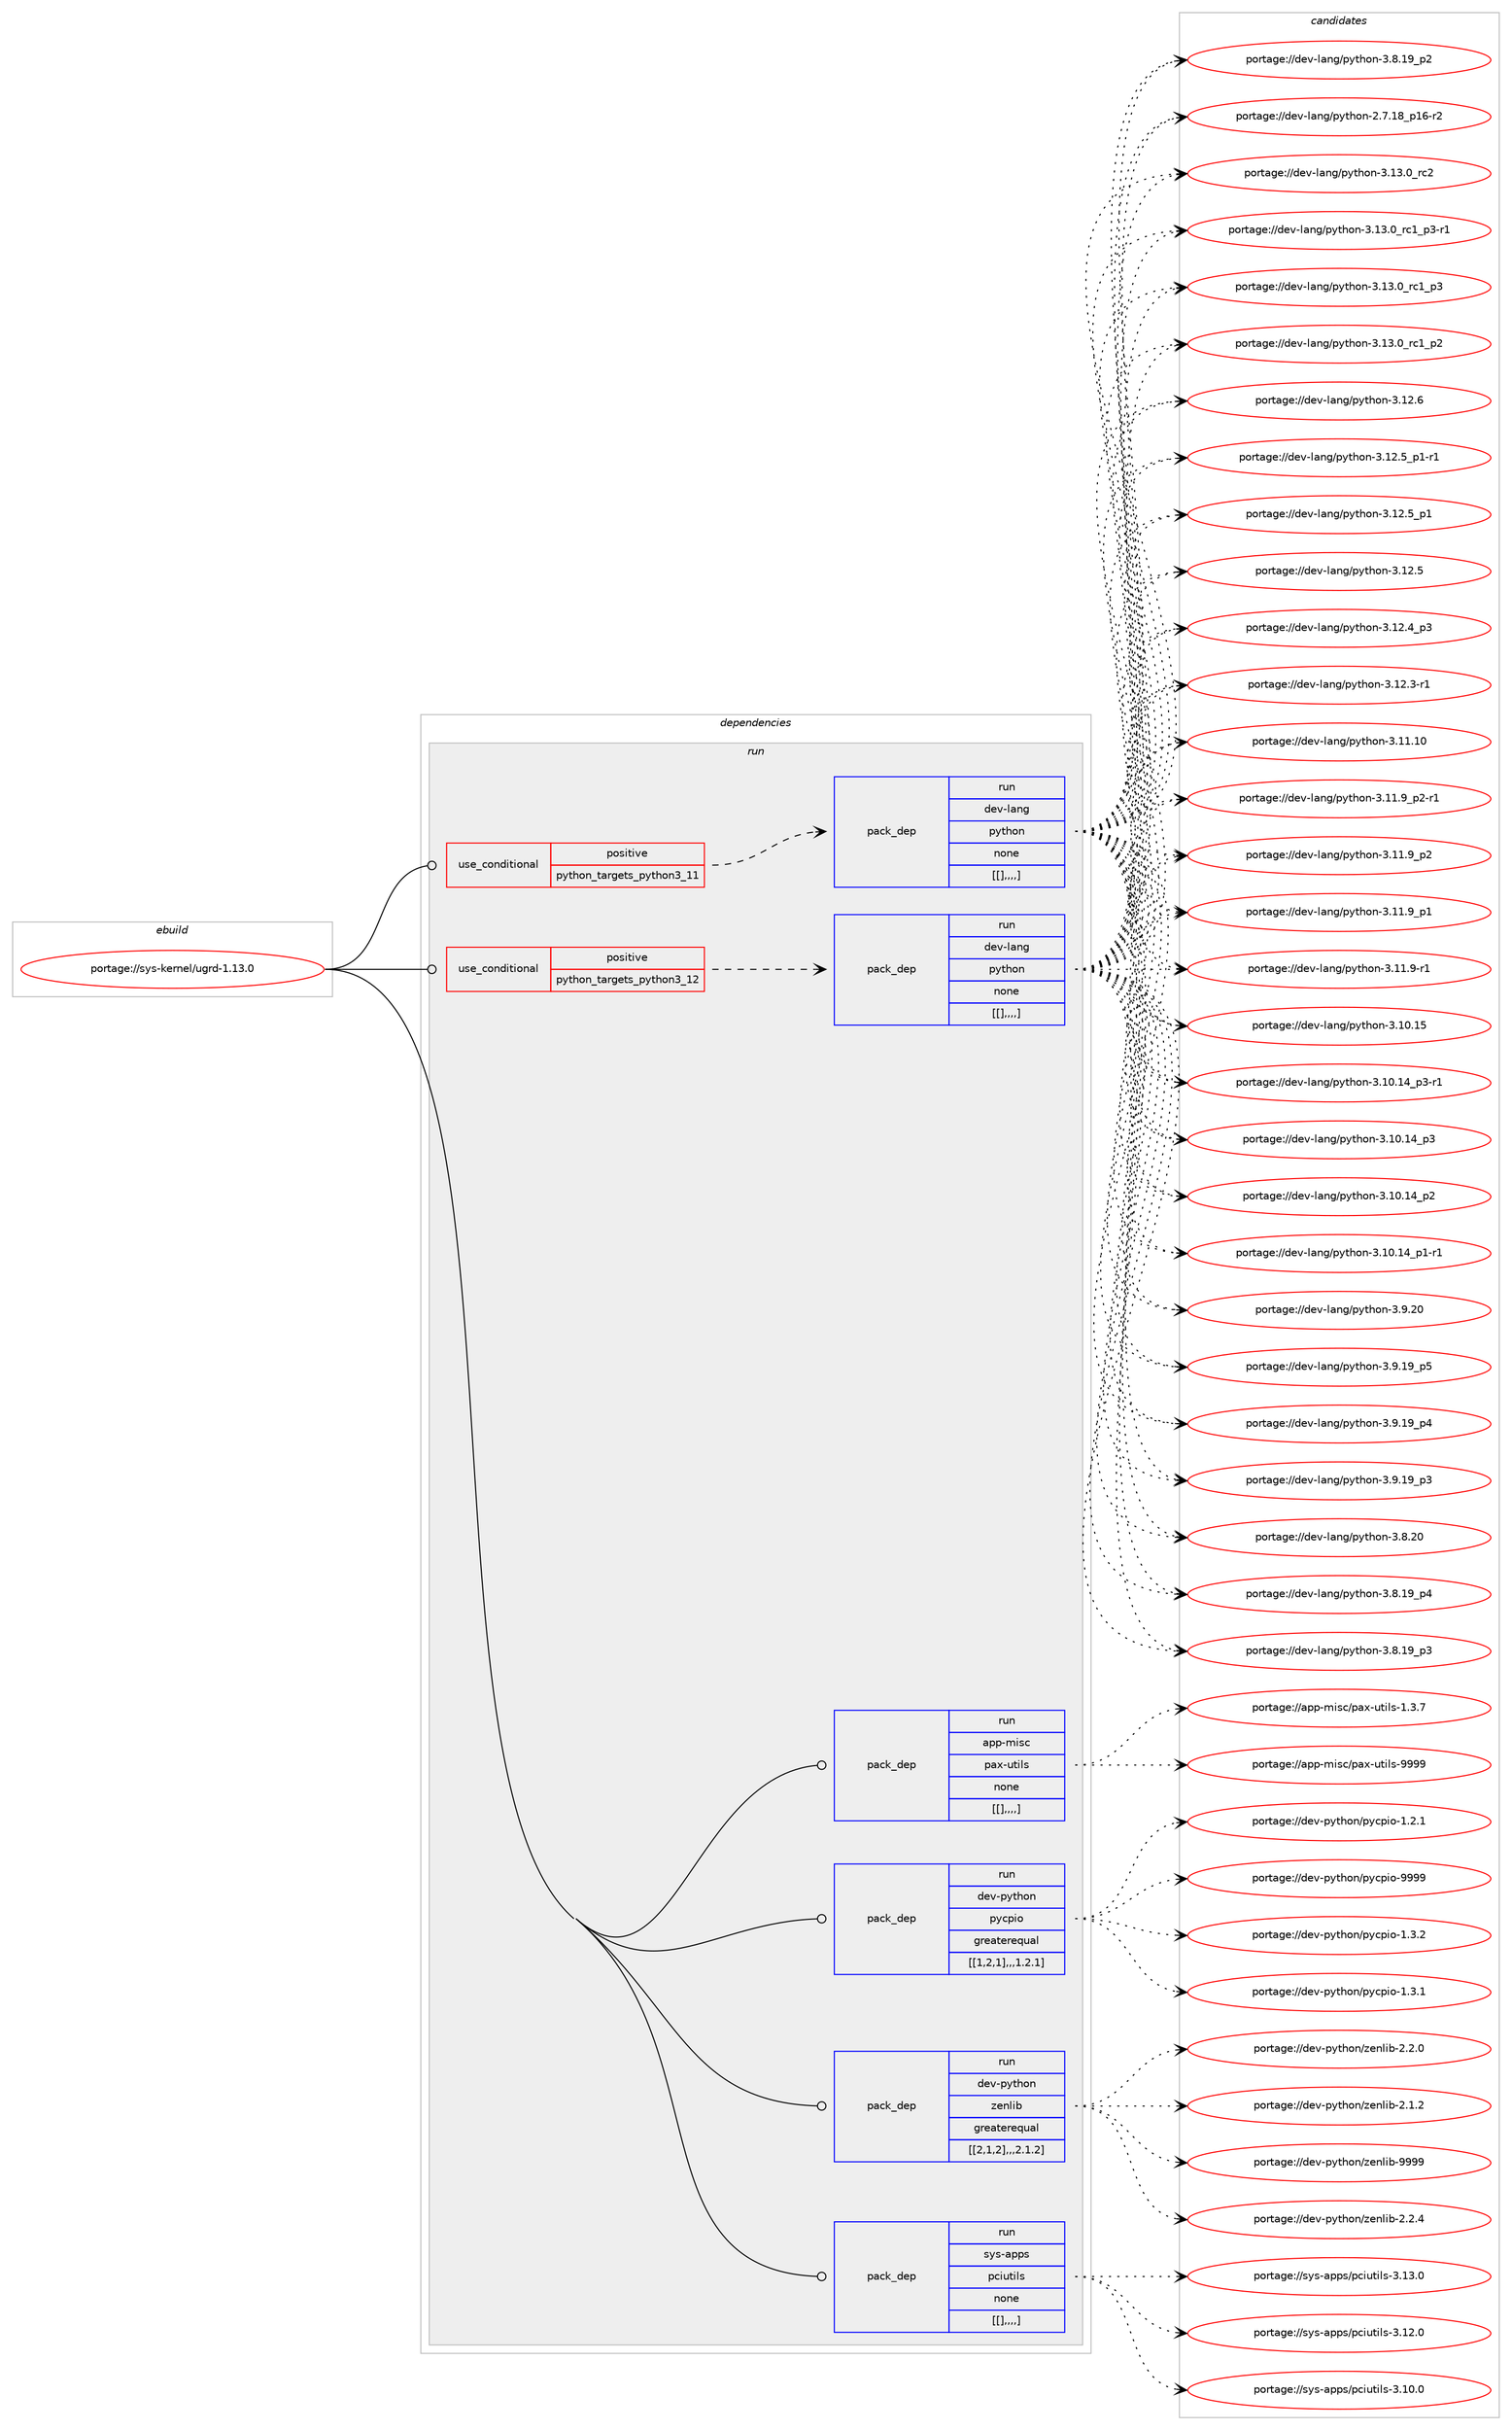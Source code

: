 digraph prolog {

# *************
# Graph options
# *************

newrank=true;
concentrate=true;
compound=true;
graph [rankdir=LR,fontname=Helvetica,fontsize=10,ranksep=1.5];#, ranksep=2.5, nodesep=0.2];
edge  [arrowhead=vee];
node  [fontname=Helvetica,fontsize=10];

# **********
# The ebuild
# **********

subgraph cluster_leftcol {
color=gray;
label=<<i>ebuild</i>>;
id [label="portage://sys-kernel/ugrd-1.13.0", color=red, width=4, href="../sys-kernel/ugrd-1.13.0.svg"];
}

# ****************
# The dependencies
# ****************

subgraph cluster_midcol {
color=gray;
label=<<i>dependencies</i>>;
subgraph cluster_compile {
fillcolor="#eeeeee";
style=filled;
label=<<i>compile</i>>;
}
subgraph cluster_compileandrun {
fillcolor="#eeeeee";
style=filled;
label=<<i>compile and run</i>>;
}
subgraph cluster_run {
fillcolor="#eeeeee";
style=filled;
label=<<i>run</i>>;
subgraph cond121587 {
dependency457441 [label=<<TABLE BORDER="0" CELLBORDER="1" CELLSPACING="0" CELLPADDING="4"><TR><TD ROWSPAN="3" CELLPADDING="10">use_conditional</TD></TR><TR><TD>positive</TD></TR><TR><TD>python_targets_python3_11</TD></TR></TABLE>>, shape=none, color=red];
subgraph pack332737 {
dependency457442 [label=<<TABLE BORDER="0" CELLBORDER="1" CELLSPACING="0" CELLPADDING="4" WIDTH="220"><TR><TD ROWSPAN="6" CELLPADDING="30">pack_dep</TD></TR><TR><TD WIDTH="110">run</TD></TR><TR><TD>dev-lang</TD></TR><TR><TD>python</TD></TR><TR><TD>none</TD></TR><TR><TD>[[],,,,]</TD></TR></TABLE>>, shape=none, color=blue];
}
dependency457441:e -> dependency457442:w [weight=20,style="dashed",arrowhead="vee"];
}
id:e -> dependency457441:w [weight=20,style="solid",arrowhead="odot"];
subgraph cond121588 {
dependency457443 [label=<<TABLE BORDER="0" CELLBORDER="1" CELLSPACING="0" CELLPADDING="4"><TR><TD ROWSPAN="3" CELLPADDING="10">use_conditional</TD></TR><TR><TD>positive</TD></TR><TR><TD>python_targets_python3_12</TD></TR></TABLE>>, shape=none, color=red];
subgraph pack332738 {
dependency457444 [label=<<TABLE BORDER="0" CELLBORDER="1" CELLSPACING="0" CELLPADDING="4" WIDTH="220"><TR><TD ROWSPAN="6" CELLPADDING="30">pack_dep</TD></TR><TR><TD WIDTH="110">run</TD></TR><TR><TD>dev-lang</TD></TR><TR><TD>python</TD></TR><TR><TD>none</TD></TR><TR><TD>[[],,,,]</TD></TR></TABLE>>, shape=none, color=blue];
}
dependency457443:e -> dependency457444:w [weight=20,style="dashed",arrowhead="vee"];
}
id:e -> dependency457443:w [weight=20,style="solid",arrowhead="odot"];
subgraph pack332739 {
dependency457445 [label=<<TABLE BORDER="0" CELLBORDER="1" CELLSPACING="0" CELLPADDING="4" WIDTH="220"><TR><TD ROWSPAN="6" CELLPADDING="30">pack_dep</TD></TR><TR><TD WIDTH="110">run</TD></TR><TR><TD>app-misc</TD></TR><TR><TD>pax-utils</TD></TR><TR><TD>none</TD></TR><TR><TD>[[],,,,]</TD></TR></TABLE>>, shape=none, color=blue];
}
id:e -> dependency457445:w [weight=20,style="solid",arrowhead="odot"];
subgraph pack332740 {
dependency457446 [label=<<TABLE BORDER="0" CELLBORDER="1" CELLSPACING="0" CELLPADDING="4" WIDTH="220"><TR><TD ROWSPAN="6" CELLPADDING="30">pack_dep</TD></TR><TR><TD WIDTH="110">run</TD></TR><TR><TD>dev-python</TD></TR><TR><TD>pycpio</TD></TR><TR><TD>greaterequal</TD></TR><TR><TD>[[1,2,1],,,1.2.1]</TD></TR></TABLE>>, shape=none, color=blue];
}
id:e -> dependency457446:w [weight=20,style="solid",arrowhead="odot"];
subgraph pack332741 {
dependency457447 [label=<<TABLE BORDER="0" CELLBORDER="1" CELLSPACING="0" CELLPADDING="4" WIDTH="220"><TR><TD ROWSPAN="6" CELLPADDING="30">pack_dep</TD></TR><TR><TD WIDTH="110">run</TD></TR><TR><TD>dev-python</TD></TR><TR><TD>zenlib</TD></TR><TR><TD>greaterequal</TD></TR><TR><TD>[[2,1,2],,,2.1.2]</TD></TR></TABLE>>, shape=none, color=blue];
}
id:e -> dependency457447:w [weight=20,style="solid",arrowhead="odot"];
subgraph pack332742 {
dependency457448 [label=<<TABLE BORDER="0" CELLBORDER="1" CELLSPACING="0" CELLPADDING="4" WIDTH="220"><TR><TD ROWSPAN="6" CELLPADDING="30">pack_dep</TD></TR><TR><TD WIDTH="110">run</TD></TR><TR><TD>sys-apps</TD></TR><TR><TD>pciutils</TD></TR><TR><TD>none</TD></TR><TR><TD>[[],,,,]</TD></TR></TABLE>>, shape=none, color=blue];
}
id:e -> dependency457448:w [weight=20,style="solid",arrowhead="odot"];
}
}

# **************
# The candidates
# **************

subgraph cluster_choices {
rank=same;
color=gray;
label=<<i>candidates</i>>;

subgraph choice332737 {
color=black;
nodesep=1;
choice10010111845108971101034711212111610411111045514649514648951149950 [label="portage://dev-lang/python-3.13.0_rc2", color=red, width=4,href="../dev-lang/python-3.13.0_rc2.svg"];
choice1001011184510897110103471121211161041111104551464951464895114994995112514511449 [label="portage://dev-lang/python-3.13.0_rc1_p3-r1", color=red, width=4,href="../dev-lang/python-3.13.0_rc1_p3-r1.svg"];
choice100101118451089711010347112121116104111110455146495146489511499499511251 [label="portage://dev-lang/python-3.13.0_rc1_p3", color=red, width=4,href="../dev-lang/python-3.13.0_rc1_p3.svg"];
choice100101118451089711010347112121116104111110455146495146489511499499511250 [label="portage://dev-lang/python-3.13.0_rc1_p2", color=red, width=4,href="../dev-lang/python-3.13.0_rc1_p2.svg"];
choice10010111845108971101034711212111610411111045514649504654 [label="portage://dev-lang/python-3.12.6", color=red, width=4,href="../dev-lang/python-3.12.6.svg"];
choice1001011184510897110103471121211161041111104551464950465395112494511449 [label="portage://dev-lang/python-3.12.5_p1-r1", color=red, width=4,href="../dev-lang/python-3.12.5_p1-r1.svg"];
choice100101118451089711010347112121116104111110455146495046539511249 [label="portage://dev-lang/python-3.12.5_p1", color=red, width=4,href="../dev-lang/python-3.12.5_p1.svg"];
choice10010111845108971101034711212111610411111045514649504653 [label="portage://dev-lang/python-3.12.5", color=red, width=4,href="../dev-lang/python-3.12.5.svg"];
choice100101118451089711010347112121116104111110455146495046529511251 [label="portage://dev-lang/python-3.12.4_p3", color=red, width=4,href="../dev-lang/python-3.12.4_p3.svg"];
choice100101118451089711010347112121116104111110455146495046514511449 [label="portage://dev-lang/python-3.12.3-r1", color=red, width=4,href="../dev-lang/python-3.12.3-r1.svg"];
choice1001011184510897110103471121211161041111104551464949464948 [label="portage://dev-lang/python-3.11.10", color=red, width=4,href="../dev-lang/python-3.11.10.svg"];
choice1001011184510897110103471121211161041111104551464949465795112504511449 [label="portage://dev-lang/python-3.11.9_p2-r1", color=red, width=4,href="../dev-lang/python-3.11.9_p2-r1.svg"];
choice100101118451089711010347112121116104111110455146494946579511250 [label="portage://dev-lang/python-3.11.9_p2", color=red, width=4,href="../dev-lang/python-3.11.9_p2.svg"];
choice100101118451089711010347112121116104111110455146494946579511249 [label="portage://dev-lang/python-3.11.9_p1", color=red, width=4,href="../dev-lang/python-3.11.9_p1.svg"];
choice100101118451089711010347112121116104111110455146494946574511449 [label="portage://dev-lang/python-3.11.9-r1", color=red, width=4,href="../dev-lang/python-3.11.9-r1.svg"];
choice1001011184510897110103471121211161041111104551464948464953 [label="portage://dev-lang/python-3.10.15", color=red, width=4,href="../dev-lang/python-3.10.15.svg"];
choice100101118451089711010347112121116104111110455146494846495295112514511449 [label="portage://dev-lang/python-3.10.14_p3-r1", color=red, width=4,href="../dev-lang/python-3.10.14_p3-r1.svg"];
choice10010111845108971101034711212111610411111045514649484649529511251 [label="portage://dev-lang/python-3.10.14_p3", color=red, width=4,href="../dev-lang/python-3.10.14_p3.svg"];
choice10010111845108971101034711212111610411111045514649484649529511250 [label="portage://dev-lang/python-3.10.14_p2", color=red, width=4,href="../dev-lang/python-3.10.14_p2.svg"];
choice100101118451089711010347112121116104111110455146494846495295112494511449 [label="portage://dev-lang/python-3.10.14_p1-r1", color=red, width=4,href="../dev-lang/python-3.10.14_p1-r1.svg"];
choice10010111845108971101034711212111610411111045514657465048 [label="portage://dev-lang/python-3.9.20", color=red, width=4,href="../dev-lang/python-3.9.20.svg"];
choice100101118451089711010347112121116104111110455146574649579511253 [label="portage://dev-lang/python-3.9.19_p5", color=red, width=4,href="../dev-lang/python-3.9.19_p5.svg"];
choice100101118451089711010347112121116104111110455146574649579511252 [label="portage://dev-lang/python-3.9.19_p4", color=red, width=4,href="../dev-lang/python-3.9.19_p4.svg"];
choice100101118451089711010347112121116104111110455146574649579511251 [label="portage://dev-lang/python-3.9.19_p3", color=red, width=4,href="../dev-lang/python-3.9.19_p3.svg"];
choice10010111845108971101034711212111610411111045514656465048 [label="portage://dev-lang/python-3.8.20", color=red, width=4,href="../dev-lang/python-3.8.20.svg"];
choice100101118451089711010347112121116104111110455146564649579511252 [label="portage://dev-lang/python-3.8.19_p4", color=red, width=4,href="../dev-lang/python-3.8.19_p4.svg"];
choice100101118451089711010347112121116104111110455146564649579511251 [label="portage://dev-lang/python-3.8.19_p3", color=red, width=4,href="../dev-lang/python-3.8.19_p3.svg"];
choice100101118451089711010347112121116104111110455146564649579511250 [label="portage://dev-lang/python-3.8.19_p2", color=red, width=4,href="../dev-lang/python-3.8.19_p2.svg"];
choice100101118451089711010347112121116104111110455046554649569511249544511450 [label="portage://dev-lang/python-2.7.18_p16-r2", color=red, width=4,href="../dev-lang/python-2.7.18_p16-r2.svg"];
dependency457442:e -> choice10010111845108971101034711212111610411111045514649514648951149950:w [style=dotted,weight="100"];
dependency457442:e -> choice1001011184510897110103471121211161041111104551464951464895114994995112514511449:w [style=dotted,weight="100"];
dependency457442:e -> choice100101118451089711010347112121116104111110455146495146489511499499511251:w [style=dotted,weight="100"];
dependency457442:e -> choice100101118451089711010347112121116104111110455146495146489511499499511250:w [style=dotted,weight="100"];
dependency457442:e -> choice10010111845108971101034711212111610411111045514649504654:w [style=dotted,weight="100"];
dependency457442:e -> choice1001011184510897110103471121211161041111104551464950465395112494511449:w [style=dotted,weight="100"];
dependency457442:e -> choice100101118451089711010347112121116104111110455146495046539511249:w [style=dotted,weight="100"];
dependency457442:e -> choice10010111845108971101034711212111610411111045514649504653:w [style=dotted,weight="100"];
dependency457442:e -> choice100101118451089711010347112121116104111110455146495046529511251:w [style=dotted,weight="100"];
dependency457442:e -> choice100101118451089711010347112121116104111110455146495046514511449:w [style=dotted,weight="100"];
dependency457442:e -> choice1001011184510897110103471121211161041111104551464949464948:w [style=dotted,weight="100"];
dependency457442:e -> choice1001011184510897110103471121211161041111104551464949465795112504511449:w [style=dotted,weight="100"];
dependency457442:e -> choice100101118451089711010347112121116104111110455146494946579511250:w [style=dotted,weight="100"];
dependency457442:e -> choice100101118451089711010347112121116104111110455146494946579511249:w [style=dotted,weight="100"];
dependency457442:e -> choice100101118451089711010347112121116104111110455146494946574511449:w [style=dotted,weight="100"];
dependency457442:e -> choice1001011184510897110103471121211161041111104551464948464953:w [style=dotted,weight="100"];
dependency457442:e -> choice100101118451089711010347112121116104111110455146494846495295112514511449:w [style=dotted,weight="100"];
dependency457442:e -> choice10010111845108971101034711212111610411111045514649484649529511251:w [style=dotted,weight="100"];
dependency457442:e -> choice10010111845108971101034711212111610411111045514649484649529511250:w [style=dotted,weight="100"];
dependency457442:e -> choice100101118451089711010347112121116104111110455146494846495295112494511449:w [style=dotted,weight="100"];
dependency457442:e -> choice10010111845108971101034711212111610411111045514657465048:w [style=dotted,weight="100"];
dependency457442:e -> choice100101118451089711010347112121116104111110455146574649579511253:w [style=dotted,weight="100"];
dependency457442:e -> choice100101118451089711010347112121116104111110455146574649579511252:w [style=dotted,weight="100"];
dependency457442:e -> choice100101118451089711010347112121116104111110455146574649579511251:w [style=dotted,weight="100"];
dependency457442:e -> choice10010111845108971101034711212111610411111045514656465048:w [style=dotted,weight="100"];
dependency457442:e -> choice100101118451089711010347112121116104111110455146564649579511252:w [style=dotted,weight="100"];
dependency457442:e -> choice100101118451089711010347112121116104111110455146564649579511251:w [style=dotted,weight="100"];
dependency457442:e -> choice100101118451089711010347112121116104111110455146564649579511250:w [style=dotted,weight="100"];
dependency457442:e -> choice100101118451089711010347112121116104111110455046554649569511249544511450:w [style=dotted,weight="100"];
}
subgraph choice332738 {
color=black;
nodesep=1;
choice10010111845108971101034711212111610411111045514649514648951149950 [label="portage://dev-lang/python-3.13.0_rc2", color=red, width=4,href="../dev-lang/python-3.13.0_rc2.svg"];
choice1001011184510897110103471121211161041111104551464951464895114994995112514511449 [label="portage://dev-lang/python-3.13.0_rc1_p3-r1", color=red, width=4,href="../dev-lang/python-3.13.0_rc1_p3-r1.svg"];
choice100101118451089711010347112121116104111110455146495146489511499499511251 [label="portage://dev-lang/python-3.13.0_rc1_p3", color=red, width=4,href="../dev-lang/python-3.13.0_rc1_p3.svg"];
choice100101118451089711010347112121116104111110455146495146489511499499511250 [label="portage://dev-lang/python-3.13.0_rc1_p2", color=red, width=4,href="../dev-lang/python-3.13.0_rc1_p2.svg"];
choice10010111845108971101034711212111610411111045514649504654 [label="portage://dev-lang/python-3.12.6", color=red, width=4,href="../dev-lang/python-3.12.6.svg"];
choice1001011184510897110103471121211161041111104551464950465395112494511449 [label="portage://dev-lang/python-3.12.5_p1-r1", color=red, width=4,href="../dev-lang/python-3.12.5_p1-r1.svg"];
choice100101118451089711010347112121116104111110455146495046539511249 [label="portage://dev-lang/python-3.12.5_p1", color=red, width=4,href="../dev-lang/python-3.12.5_p1.svg"];
choice10010111845108971101034711212111610411111045514649504653 [label="portage://dev-lang/python-3.12.5", color=red, width=4,href="../dev-lang/python-3.12.5.svg"];
choice100101118451089711010347112121116104111110455146495046529511251 [label="portage://dev-lang/python-3.12.4_p3", color=red, width=4,href="../dev-lang/python-3.12.4_p3.svg"];
choice100101118451089711010347112121116104111110455146495046514511449 [label="portage://dev-lang/python-3.12.3-r1", color=red, width=4,href="../dev-lang/python-3.12.3-r1.svg"];
choice1001011184510897110103471121211161041111104551464949464948 [label="portage://dev-lang/python-3.11.10", color=red, width=4,href="../dev-lang/python-3.11.10.svg"];
choice1001011184510897110103471121211161041111104551464949465795112504511449 [label="portage://dev-lang/python-3.11.9_p2-r1", color=red, width=4,href="../dev-lang/python-3.11.9_p2-r1.svg"];
choice100101118451089711010347112121116104111110455146494946579511250 [label="portage://dev-lang/python-3.11.9_p2", color=red, width=4,href="../dev-lang/python-3.11.9_p2.svg"];
choice100101118451089711010347112121116104111110455146494946579511249 [label="portage://dev-lang/python-3.11.9_p1", color=red, width=4,href="../dev-lang/python-3.11.9_p1.svg"];
choice100101118451089711010347112121116104111110455146494946574511449 [label="portage://dev-lang/python-3.11.9-r1", color=red, width=4,href="../dev-lang/python-3.11.9-r1.svg"];
choice1001011184510897110103471121211161041111104551464948464953 [label="portage://dev-lang/python-3.10.15", color=red, width=4,href="../dev-lang/python-3.10.15.svg"];
choice100101118451089711010347112121116104111110455146494846495295112514511449 [label="portage://dev-lang/python-3.10.14_p3-r1", color=red, width=4,href="../dev-lang/python-3.10.14_p3-r1.svg"];
choice10010111845108971101034711212111610411111045514649484649529511251 [label="portage://dev-lang/python-3.10.14_p3", color=red, width=4,href="../dev-lang/python-3.10.14_p3.svg"];
choice10010111845108971101034711212111610411111045514649484649529511250 [label="portage://dev-lang/python-3.10.14_p2", color=red, width=4,href="../dev-lang/python-3.10.14_p2.svg"];
choice100101118451089711010347112121116104111110455146494846495295112494511449 [label="portage://dev-lang/python-3.10.14_p1-r1", color=red, width=4,href="../dev-lang/python-3.10.14_p1-r1.svg"];
choice10010111845108971101034711212111610411111045514657465048 [label="portage://dev-lang/python-3.9.20", color=red, width=4,href="../dev-lang/python-3.9.20.svg"];
choice100101118451089711010347112121116104111110455146574649579511253 [label="portage://dev-lang/python-3.9.19_p5", color=red, width=4,href="../dev-lang/python-3.9.19_p5.svg"];
choice100101118451089711010347112121116104111110455146574649579511252 [label="portage://dev-lang/python-3.9.19_p4", color=red, width=4,href="../dev-lang/python-3.9.19_p4.svg"];
choice100101118451089711010347112121116104111110455146574649579511251 [label="portage://dev-lang/python-3.9.19_p3", color=red, width=4,href="../dev-lang/python-3.9.19_p3.svg"];
choice10010111845108971101034711212111610411111045514656465048 [label="portage://dev-lang/python-3.8.20", color=red, width=4,href="../dev-lang/python-3.8.20.svg"];
choice100101118451089711010347112121116104111110455146564649579511252 [label="portage://dev-lang/python-3.8.19_p4", color=red, width=4,href="../dev-lang/python-3.8.19_p4.svg"];
choice100101118451089711010347112121116104111110455146564649579511251 [label="portage://dev-lang/python-3.8.19_p3", color=red, width=4,href="../dev-lang/python-3.8.19_p3.svg"];
choice100101118451089711010347112121116104111110455146564649579511250 [label="portage://dev-lang/python-3.8.19_p2", color=red, width=4,href="../dev-lang/python-3.8.19_p2.svg"];
choice100101118451089711010347112121116104111110455046554649569511249544511450 [label="portage://dev-lang/python-2.7.18_p16-r2", color=red, width=4,href="../dev-lang/python-2.7.18_p16-r2.svg"];
dependency457444:e -> choice10010111845108971101034711212111610411111045514649514648951149950:w [style=dotted,weight="100"];
dependency457444:e -> choice1001011184510897110103471121211161041111104551464951464895114994995112514511449:w [style=dotted,weight="100"];
dependency457444:e -> choice100101118451089711010347112121116104111110455146495146489511499499511251:w [style=dotted,weight="100"];
dependency457444:e -> choice100101118451089711010347112121116104111110455146495146489511499499511250:w [style=dotted,weight="100"];
dependency457444:e -> choice10010111845108971101034711212111610411111045514649504654:w [style=dotted,weight="100"];
dependency457444:e -> choice1001011184510897110103471121211161041111104551464950465395112494511449:w [style=dotted,weight="100"];
dependency457444:e -> choice100101118451089711010347112121116104111110455146495046539511249:w [style=dotted,weight="100"];
dependency457444:e -> choice10010111845108971101034711212111610411111045514649504653:w [style=dotted,weight="100"];
dependency457444:e -> choice100101118451089711010347112121116104111110455146495046529511251:w [style=dotted,weight="100"];
dependency457444:e -> choice100101118451089711010347112121116104111110455146495046514511449:w [style=dotted,weight="100"];
dependency457444:e -> choice1001011184510897110103471121211161041111104551464949464948:w [style=dotted,weight="100"];
dependency457444:e -> choice1001011184510897110103471121211161041111104551464949465795112504511449:w [style=dotted,weight="100"];
dependency457444:e -> choice100101118451089711010347112121116104111110455146494946579511250:w [style=dotted,weight="100"];
dependency457444:e -> choice100101118451089711010347112121116104111110455146494946579511249:w [style=dotted,weight="100"];
dependency457444:e -> choice100101118451089711010347112121116104111110455146494946574511449:w [style=dotted,weight="100"];
dependency457444:e -> choice1001011184510897110103471121211161041111104551464948464953:w [style=dotted,weight="100"];
dependency457444:e -> choice100101118451089711010347112121116104111110455146494846495295112514511449:w [style=dotted,weight="100"];
dependency457444:e -> choice10010111845108971101034711212111610411111045514649484649529511251:w [style=dotted,weight="100"];
dependency457444:e -> choice10010111845108971101034711212111610411111045514649484649529511250:w [style=dotted,weight="100"];
dependency457444:e -> choice100101118451089711010347112121116104111110455146494846495295112494511449:w [style=dotted,weight="100"];
dependency457444:e -> choice10010111845108971101034711212111610411111045514657465048:w [style=dotted,weight="100"];
dependency457444:e -> choice100101118451089711010347112121116104111110455146574649579511253:w [style=dotted,weight="100"];
dependency457444:e -> choice100101118451089711010347112121116104111110455146574649579511252:w [style=dotted,weight="100"];
dependency457444:e -> choice100101118451089711010347112121116104111110455146574649579511251:w [style=dotted,weight="100"];
dependency457444:e -> choice10010111845108971101034711212111610411111045514656465048:w [style=dotted,weight="100"];
dependency457444:e -> choice100101118451089711010347112121116104111110455146564649579511252:w [style=dotted,weight="100"];
dependency457444:e -> choice100101118451089711010347112121116104111110455146564649579511251:w [style=dotted,weight="100"];
dependency457444:e -> choice100101118451089711010347112121116104111110455146564649579511250:w [style=dotted,weight="100"];
dependency457444:e -> choice100101118451089711010347112121116104111110455046554649569511249544511450:w [style=dotted,weight="100"];
}
subgraph choice332739 {
color=black;
nodesep=1;
choice9711211245109105115994711297120451171161051081154557575757 [label="portage://app-misc/pax-utils-9999", color=red, width=4,href="../app-misc/pax-utils-9999.svg"];
choice971121124510910511599471129712045117116105108115454946514655 [label="portage://app-misc/pax-utils-1.3.7", color=red, width=4,href="../app-misc/pax-utils-1.3.7.svg"];
dependency457445:e -> choice9711211245109105115994711297120451171161051081154557575757:w [style=dotted,weight="100"];
dependency457445:e -> choice971121124510910511599471129712045117116105108115454946514655:w [style=dotted,weight="100"];
}
subgraph choice332740 {
color=black;
nodesep=1;
choice1001011184511212111610411111047112121991121051114557575757 [label="portage://dev-python/pycpio-9999", color=red, width=4,href="../dev-python/pycpio-9999.svg"];
choice100101118451121211161041111104711212199112105111454946514650 [label="portage://dev-python/pycpio-1.3.2", color=red, width=4,href="../dev-python/pycpio-1.3.2.svg"];
choice100101118451121211161041111104711212199112105111454946514649 [label="portage://dev-python/pycpio-1.3.1", color=red, width=4,href="../dev-python/pycpio-1.3.1.svg"];
choice100101118451121211161041111104711212199112105111454946504649 [label="portage://dev-python/pycpio-1.2.1", color=red, width=4,href="../dev-python/pycpio-1.2.1.svg"];
dependency457446:e -> choice1001011184511212111610411111047112121991121051114557575757:w [style=dotted,weight="100"];
dependency457446:e -> choice100101118451121211161041111104711212199112105111454946514650:w [style=dotted,weight="100"];
dependency457446:e -> choice100101118451121211161041111104711212199112105111454946514649:w [style=dotted,weight="100"];
dependency457446:e -> choice100101118451121211161041111104711212199112105111454946504649:w [style=dotted,weight="100"];
}
subgraph choice332741 {
color=black;
nodesep=1;
choice1001011184511212111610411111047122101110108105984557575757 [label="portage://dev-python/zenlib-9999", color=red, width=4,href="../dev-python/zenlib-9999.svg"];
choice100101118451121211161041111104712210111010810598455046504652 [label="portage://dev-python/zenlib-2.2.4", color=red, width=4,href="../dev-python/zenlib-2.2.4.svg"];
choice100101118451121211161041111104712210111010810598455046504648 [label="portage://dev-python/zenlib-2.2.0", color=red, width=4,href="../dev-python/zenlib-2.2.0.svg"];
choice100101118451121211161041111104712210111010810598455046494650 [label="portage://dev-python/zenlib-2.1.2", color=red, width=4,href="../dev-python/zenlib-2.1.2.svg"];
dependency457447:e -> choice1001011184511212111610411111047122101110108105984557575757:w [style=dotted,weight="100"];
dependency457447:e -> choice100101118451121211161041111104712210111010810598455046504652:w [style=dotted,weight="100"];
dependency457447:e -> choice100101118451121211161041111104712210111010810598455046504648:w [style=dotted,weight="100"];
dependency457447:e -> choice100101118451121211161041111104712210111010810598455046494650:w [style=dotted,weight="100"];
}
subgraph choice332742 {
color=black;
nodesep=1;
choice1151211154597112112115471129910511711610510811545514649514648 [label="portage://sys-apps/pciutils-3.13.0", color=red, width=4,href="../sys-apps/pciutils-3.13.0.svg"];
choice1151211154597112112115471129910511711610510811545514649504648 [label="portage://sys-apps/pciutils-3.12.0", color=red, width=4,href="../sys-apps/pciutils-3.12.0.svg"];
choice1151211154597112112115471129910511711610510811545514649484648 [label="portage://sys-apps/pciutils-3.10.0", color=red, width=4,href="../sys-apps/pciutils-3.10.0.svg"];
dependency457448:e -> choice1151211154597112112115471129910511711610510811545514649514648:w [style=dotted,weight="100"];
dependency457448:e -> choice1151211154597112112115471129910511711610510811545514649504648:w [style=dotted,weight="100"];
dependency457448:e -> choice1151211154597112112115471129910511711610510811545514649484648:w [style=dotted,weight="100"];
}
}

}
